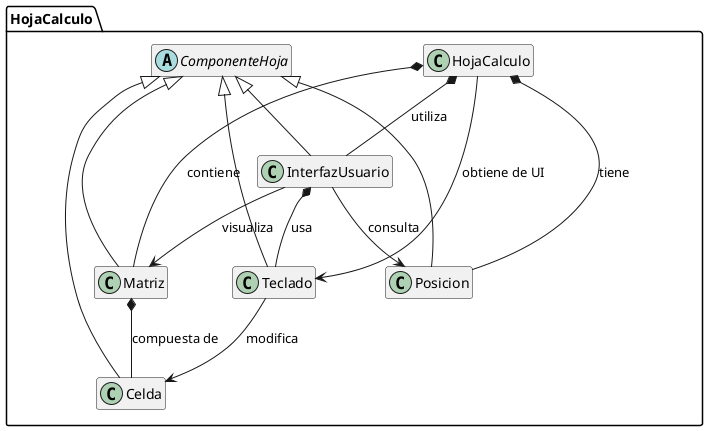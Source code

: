 @startuml

hide  class
hide empty members

package HojaCalculo{

' Clases principales
class HojaCalculo
class Matriz
class Celda
class Posicion
class InterfazUsuario
class Teclado
abstract class ComponenteHoja

' Herencia
ComponenteHoja <|-- Matriz
ComponenteHoja <|-- Celda
ComponenteHoja <|-- Posicion
ComponenteHoja <|-- Teclado
ComponenteHoja <|-- InterfazUsuario

' Composición y asociaciones
HojaCalculo *-- Matriz : contiene
HojaCalculo *-- InterfazUsuario : utiliza
HojaCalculo *-- Posicion : tiene
HojaCalculo --> Teclado : obtiene de UI

Matriz *-- Celda : compuesta de
InterfazUsuario *-- Teclado : usa
InterfazUsuario --> Posicion : consulta
InterfazUsuario --> Matriz : visualiza

Teclado --> Celda : modifica
}
@enduml
